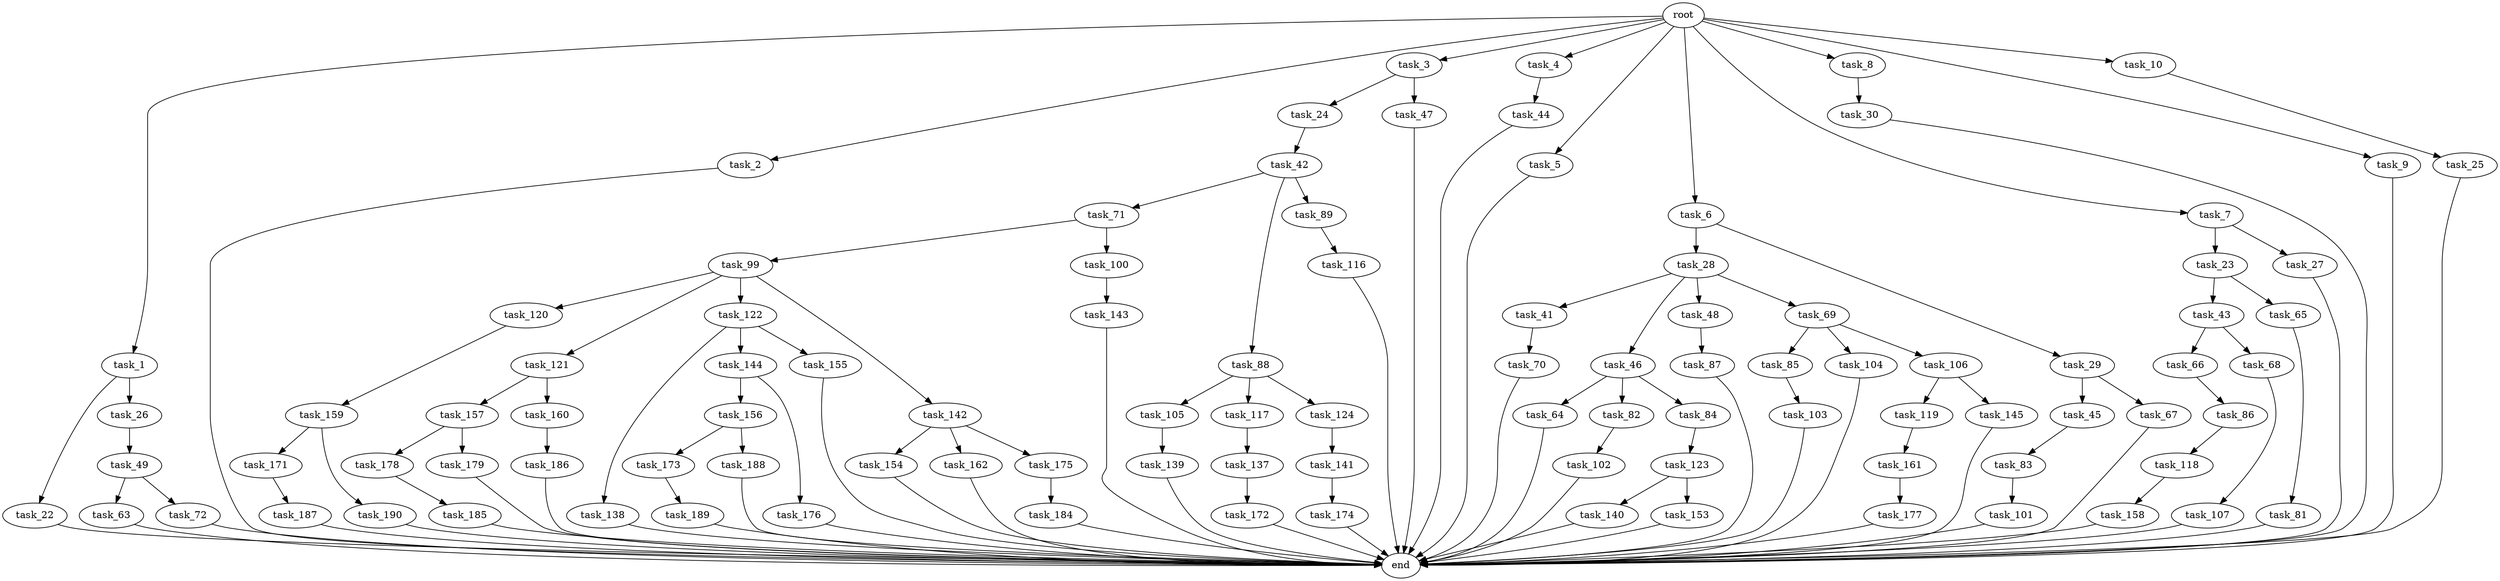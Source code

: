digraph G {
  root [size="0.000000"];
  task_1 [size="1.024000"];
  task_2 [size="1.024000"];
  task_3 [size="1.024000"];
  task_4 [size="1.024000"];
  task_5 [size="1.024000"];
  task_6 [size="1.024000"];
  task_7 [size="1.024000"];
  task_8 [size="1.024000"];
  task_9 [size="1.024000"];
  task_10 [size="1.024000"];
  task_22 [size="309237645.312000"];
  task_23 [size="420906795.008000"];
  task_24 [size="420906795.008000"];
  task_25 [size="420906795.008000"];
  task_26 [size="309237645.312000"];
  task_27 [size="420906795.008000"];
  task_28 [size="695784701.952000"];
  task_29 [size="695784701.952000"];
  task_30 [size="137438953.472000"];
  task_41 [size="309237645.312000"];
  task_42 [size="420906795.008000"];
  task_43 [size="214748364.800000"];
  task_44 [size="549755813.888000"];
  task_45 [size="214748364.800000"];
  task_46 [size="309237645.312000"];
  task_47 [size="420906795.008000"];
  task_48 [size="309237645.312000"];
  task_49 [size="214748364.800000"];
  task_63 [size="420906795.008000"];
  task_64 [size="309237645.312000"];
  task_65 [size="214748364.800000"];
  task_66 [size="34359738.368000"];
  task_67 [size="214748364.800000"];
  task_68 [size="34359738.368000"];
  task_69 [size="309237645.312000"];
  task_70 [size="137438953.472000"];
  task_71 [size="77309411.328000"];
  task_72 [size="420906795.008000"];
  task_81 [size="695784701.952000"];
  task_82 [size="309237645.312000"];
  task_83 [size="137438953.472000"];
  task_84 [size="309237645.312000"];
  task_85 [size="858993459.200000"];
  task_86 [size="858993459.200000"];
  task_87 [size="137438953.472000"];
  task_88 [size="77309411.328000"];
  task_89 [size="77309411.328000"];
  task_99 [size="420906795.008000"];
  task_100 [size="420906795.008000"];
  task_101 [size="309237645.312000"];
  task_102 [size="549755813.888000"];
  task_103 [size="77309411.328000"];
  task_104 [size="858993459.200000"];
  task_105 [size="858993459.200000"];
  task_106 [size="858993459.200000"];
  task_107 [size="309237645.312000"];
  task_116 [size="695784701.952000"];
  task_117 [size="858993459.200000"];
  task_118 [size="214748364.800000"];
  task_119 [size="549755813.888000"];
  task_120 [size="214748364.800000"];
  task_121 [size="214748364.800000"];
  task_122 [size="214748364.800000"];
  task_123 [size="309237645.312000"];
  task_124 [size="858993459.200000"];
  task_137 [size="549755813.888000"];
  task_138 [size="34359738.368000"];
  task_139 [size="420906795.008000"];
  task_140 [size="137438953.472000"];
  task_141 [size="34359738.368000"];
  task_142 [size="214748364.800000"];
  task_143 [size="309237645.312000"];
  task_144 [size="34359738.368000"];
  task_145 [size="549755813.888000"];
  task_153 [size="137438953.472000"];
  task_154 [size="214748364.800000"];
  task_155 [size="34359738.368000"];
  task_156 [size="34359738.368000"];
  task_157 [size="77309411.328000"];
  task_158 [size="695784701.952000"];
  task_159 [size="695784701.952000"];
  task_160 [size="77309411.328000"];
  task_161 [size="34359738.368000"];
  task_162 [size="214748364.800000"];
  task_171 [size="695784701.952000"];
  task_172 [size="695784701.952000"];
  task_173 [size="549755813.888000"];
  task_174 [size="137438953.472000"];
  task_175 [size="214748364.800000"];
  task_176 [size="34359738.368000"];
  task_177 [size="858993459.200000"];
  task_178 [size="309237645.312000"];
  task_179 [size="309237645.312000"];
  task_184 [size="858993459.200000"];
  task_185 [size="137438953.472000"];
  task_186 [size="549755813.888000"];
  task_187 [size="309237645.312000"];
  task_188 [size="549755813.888000"];
  task_189 [size="137438953.472000"];
  task_190 [size="695784701.952000"];
  end [size="0.000000"];

  root -> task_1 [size="1.000000"];
  root -> task_2 [size="1.000000"];
  root -> task_3 [size="1.000000"];
  root -> task_4 [size="1.000000"];
  root -> task_5 [size="1.000000"];
  root -> task_6 [size="1.000000"];
  root -> task_7 [size="1.000000"];
  root -> task_8 [size="1.000000"];
  root -> task_9 [size="1.000000"];
  root -> task_10 [size="1.000000"];
  task_1 -> task_22 [size="301989888.000000"];
  task_1 -> task_26 [size="301989888.000000"];
  task_2 -> end [size="1.000000"];
  task_3 -> task_24 [size="411041792.000000"];
  task_3 -> task_47 [size="411041792.000000"];
  task_4 -> task_44 [size="536870912.000000"];
  task_5 -> end [size="1.000000"];
  task_6 -> task_28 [size="679477248.000000"];
  task_6 -> task_29 [size="679477248.000000"];
  task_7 -> task_23 [size="411041792.000000"];
  task_7 -> task_27 [size="411041792.000000"];
  task_8 -> task_30 [size="134217728.000000"];
  task_9 -> end [size="1.000000"];
  task_10 -> task_25 [size="411041792.000000"];
  task_22 -> end [size="1.000000"];
  task_23 -> task_43 [size="209715200.000000"];
  task_23 -> task_65 [size="209715200.000000"];
  task_24 -> task_42 [size="411041792.000000"];
  task_25 -> end [size="1.000000"];
  task_26 -> task_49 [size="209715200.000000"];
  task_27 -> end [size="1.000000"];
  task_28 -> task_41 [size="301989888.000000"];
  task_28 -> task_46 [size="301989888.000000"];
  task_28 -> task_48 [size="301989888.000000"];
  task_28 -> task_69 [size="301989888.000000"];
  task_29 -> task_45 [size="209715200.000000"];
  task_29 -> task_67 [size="209715200.000000"];
  task_30 -> end [size="1.000000"];
  task_41 -> task_70 [size="134217728.000000"];
  task_42 -> task_71 [size="75497472.000000"];
  task_42 -> task_88 [size="75497472.000000"];
  task_42 -> task_89 [size="75497472.000000"];
  task_43 -> task_66 [size="33554432.000000"];
  task_43 -> task_68 [size="33554432.000000"];
  task_44 -> end [size="1.000000"];
  task_45 -> task_83 [size="134217728.000000"];
  task_46 -> task_64 [size="301989888.000000"];
  task_46 -> task_82 [size="301989888.000000"];
  task_46 -> task_84 [size="301989888.000000"];
  task_47 -> end [size="1.000000"];
  task_48 -> task_87 [size="134217728.000000"];
  task_49 -> task_63 [size="411041792.000000"];
  task_49 -> task_72 [size="411041792.000000"];
  task_63 -> end [size="1.000000"];
  task_64 -> end [size="1.000000"];
  task_65 -> task_81 [size="679477248.000000"];
  task_66 -> task_86 [size="838860800.000000"];
  task_67 -> end [size="1.000000"];
  task_68 -> task_107 [size="301989888.000000"];
  task_69 -> task_85 [size="838860800.000000"];
  task_69 -> task_104 [size="838860800.000000"];
  task_69 -> task_106 [size="838860800.000000"];
  task_70 -> end [size="1.000000"];
  task_71 -> task_99 [size="411041792.000000"];
  task_71 -> task_100 [size="411041792.000000"];
  task_72 -> end [size="1.000000"];
  task_81 -> end [size="1.000000"];
  task_82 -> task_102 [size="536870912.000000"];
  task_83 -> task_101 [size="301989888.000000"];
  task_84 -> task_123 [size="301989888.000000"];
  task_85 -> task_103 [size="75497472.000000"];
  task_86 -> task_118 [size="209715200.000000"];
  task_87 -> end [size="1.000000"];
  task_88 -> task_105 [size="838860800.000000"];
  task_88 -> task_117 [size="838860800.000000"];
  task_88 -> task_124 [size="838860800.000000"];
  task_89 -> task_116 [size="679477248.000000"];
  task_99 -> task_120 [size="209715200.000000"];
  task_99 -> task_121 [size="209715200.000000"];
  task_99 -> task_122 [size="209715200.000000"];
  task_99 -> task_142 [size="209715200.000000"];
  task_100 -> task_143 [size="301989888.000000"];
  task_101 -> end [size="1.000000"];
  task_102 -> end [size="1.000000"];
  task_103 -> end [size="1.000000"];
  task_104 -> end [size="1.000000"];
  task_105 -> task_139 [size="411041792.000000"];
  task_106 -> task_119 [size="536870912.000000"];
  task_106 -> task_145 [size="536870912.000000"];
  task_107 -> end [size="1.000000"];
  task_116 -> end [size="1.000000"];
  task_117 -> task_137 [size="536870912.000000"];
  task_118 -> task_158 [size="679477248.000000"];
  task_119 -> task_161 [size="33554432.000000"];
  task_120 -> task_159 [size="679477248.000000"];
  task_121 -> task_157 [size="75497472.000000"];
  task_121 -> task_160 [size="75497472.000000"];
  task_122 -> task_138 [size="33554432.000000"];
  task_122 -> task_144 [size="33554432.000000"];
  task_122 -> task_155 [size="33554432.000000"];
  task_123 -> task_140 [size="134217728.000000"];
  task_123 -> task_153 [size="134217728.000000"];
  task_124 -> task_141 [size="33554432.000000"];
  task_137 -> task_172 [size="679477248.000000"];
  task_138 -> end [size="1.000000"];
  task_139 -> end [size="1.000000"];
  task_140 -> end [size="1.000000"];
  task_141 -> task_174 [size="134217728.000000"];
  task_142 -> task_154 [size="209715200.000000"];
  task_142 -> task_162 [size="209715200.000000"];
  task_142 -> task_175 [size="209715200.000000"];
  task_143 -> end [size="1.000000"];
  task_144 -> task_156 [size="33554432.000000"];
  task_144 -> task_176 [size="33554432.000000"];
  task_145 -> end [size="1.000000"];
  task_153 -> end [size="1.000000"];
  task_154 -> end [size="1.000000"];
  task_155 -> end [size="1.000000"];
  task_156 -> task_173 [size="536870912.000000"];
  task_156 -> task_188 [size="536870912.000000"];
  task_157 -> task_178 [size="301989888.000000"];
  task_157 -> task_179 [size="301989888.000000"];
  task_158 -> end [size="1.000000"];
  task_159 -> task_171 [size="679477248.000000"];
  task_159 -> task_190 [size="679477248.000000"];
  task_160 -> task_186 [size="536870912.000000"];
  task_161 -> task_177 [size="838860800.000000"];
  task_162 -> end [size="1.000000"];
  task_171 -> task_187 [size="301989888.000000"];
  task_172 -> end [size="1.000000"];
  task_173 -> task_189 [size="134217728.000000"];
  task_174 -> end [size="1.000000"];
  task_175 -> task_184 [size="838860800.000000"];
  task_176 -> end [size="1.000000"];
  task_177 -> end [size="1.000000"];
  task_178 -> task_185 [size="134217728.000000"];
  task_179 -> end [size="1.000000"];
  task_184 -> end [size="1.000000"];
  task_185 -> end [size="1.000000"];
  task_186 -> end [size="1.000000"];
  task_187 -> end [size="1.000000"];
  task_188 -> end [size="1.000000"];
  task_189 -> end [size="1.000000"];
  task_190 -> end [size="1.000000"];
}
